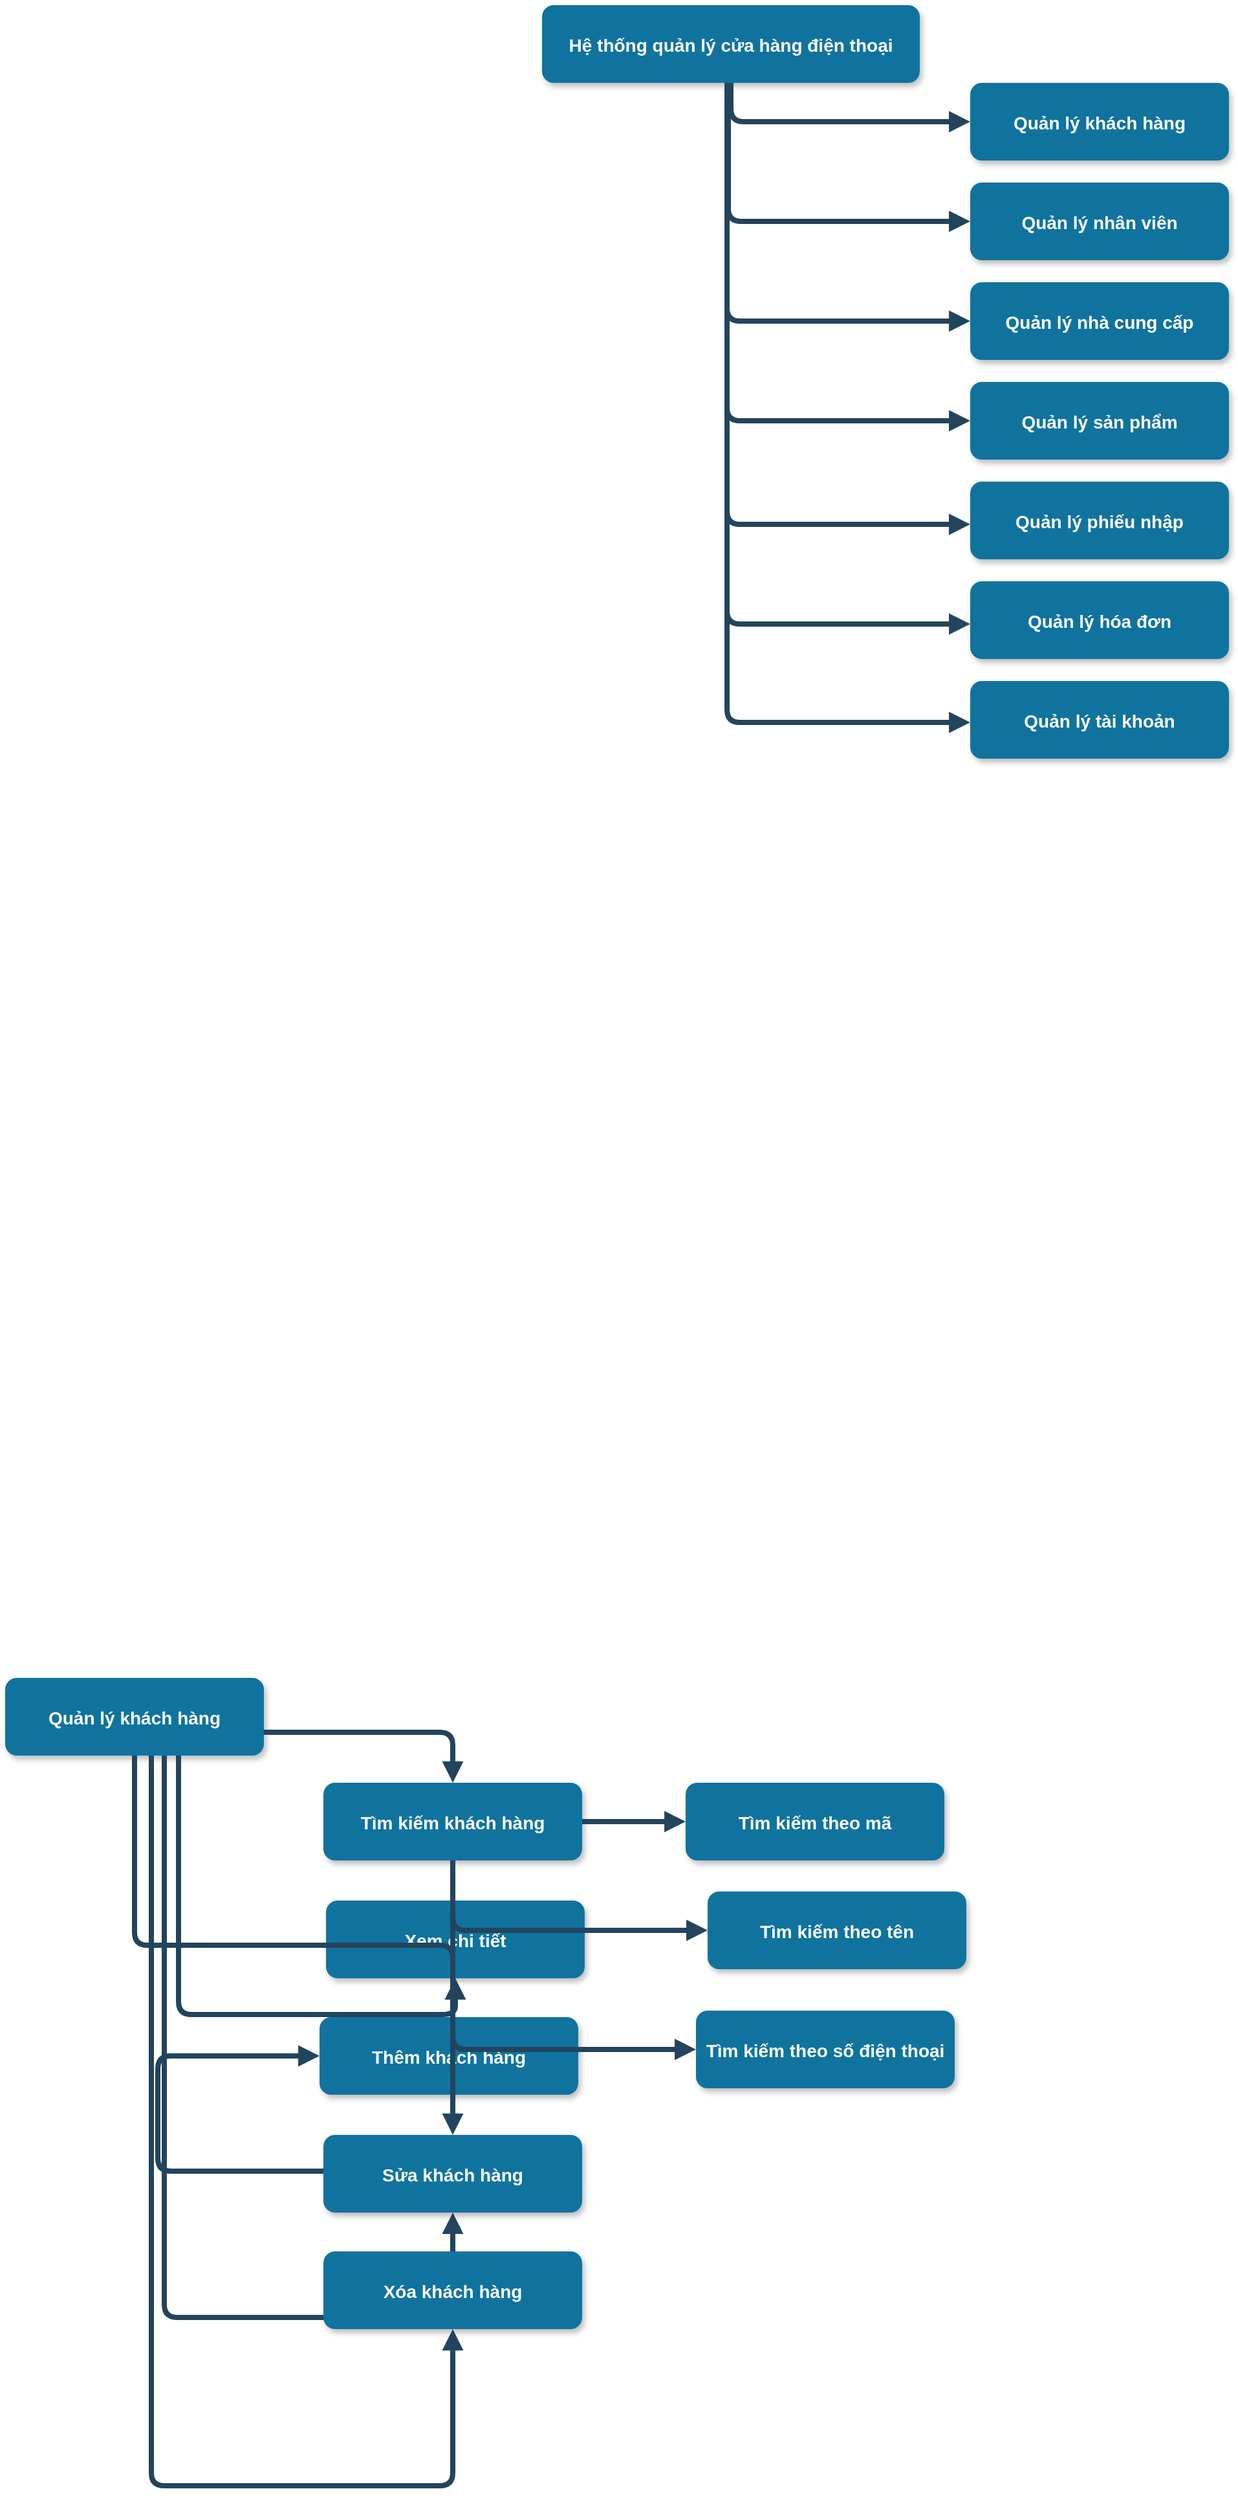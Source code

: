 <mxfile version="24.2.5" type="device">
  <diagram name="Page-1" id="97916047-d0de-89f5-080d-49f4d83e522f">
    <mxGraphModel dx="915" dy="683" grid="0" gridSize="10" guides="1" tooltips="1" connect="1" arrows="1" fold="1" page="1" pageScale="1.5" pageWidth="1169" pageHeight="827" background="none" math="0" shadow="0">
      <root>
        <mxCell id="0" />
        <mxCell id="1" parent="0" />
        <mxCell id="3" value="Hệ thống quản lý cửa hàng điện thoại" style="rounded=1;fillColor=#10739E;strokeColor=none;shadow=1;gradientColor=none;fontStyle=1;fontColor=#FFFFFF;fontSize=14;" parent="1" vertex="1">
          <mxGeometry x="707" y="134" width="292" height="60" as="geometry" />
        </mxCell>
        <mxCell id="4" value="Quản lý nhà cung cấp" style="rounded=1;fillColor=#10739E;strokeColor=none;shadow=1;gradientColor=none;fontStyle=1;fontColor=#FFFFFF;fontSize=14;" parent="1" vertex="1">
          <mxGeometry x="1038" y="348" width="200" height="60" as="geometry" />
        </mxCell>
        <mxCell id="5" value="Quản lý nhân viên" style="rounded=1;fillColor=#10739E;strokeColor=none;shadow=1;gradientColor=none;fontStyle=1;fontColor=#FFFFFF;fontSize=14;" parent="1" vertex="1">
          <mxGeometry x="1038" y="271" width="200" height="60" as="geometry" />
        </mxCell>
        <mxCell id="6" value="Quản lý khách hàng" style="rounded=1;fillColor=#10739E;strokeColor=none;shadow=1;gradientColor=none;fontStyle=1;fontColor=#FFFFFF;fontSize=14;" parent="1" vertex="1">
          <mxGeometry x="1038" y="194" width="200" height="60" as="geometry" />
        </mxCell>
        <mxCell id="30" value="" style="edgeStyle=elbowEdgeStyle;elbow=vertical;strokeWidth=4;endArrow=block;endFill=1;fontStyle=1;strokeColor=#23445D;" parent="1" target="5" edge="1">
          <mxGeometry x="22" y="165.5" width="100" height="100" as="geometry">
            <mxPoint x="851" y="194" as="sourcePoint" />
            <mxPoint x="1036" y="301" as="targetPoint" />
            <Array as="points">
              <mxPoint x="851" y="301" />
            </Array>
          </mxGeometry>
        </mxCell>
        <mxCell id="31" value="" style="edgeStyle=elbowEdgeStyle;elbow=vertical;strokeWidth=4;endArrow=block;endFill=1;fontStyle=1;strokeColor=#23445D;" parent="1" source="3" target="4" edge="1">
          <mxGeometry x="22" y="165.5" width="100" height="100" as="geometry">
            <mxPoint x="22" y="265.5" as="sourcePoint" />
            <mxPoint x="122" y="165.5" as="targetPoint" />
            <Array as="points">
              <mxPoint x="850" y="378" />
            </Array>
          </mxGeometry>
        </mxCell>
        <mxCell id="32" value="" style="edgeStyle=elbowEdgeStyle;elbow=vertical;strokeWidth=4;endArrow=block;endFill=1;fontStyle=1;strokeColor=#23445D;" parent="1" source="3" target="6" edge="1">
          <mxGeometry x="22" y="165.5" width="100" height="100" as="geometry">
            <mxPoint x="22" y="265.5" as="sourcePoint" />
            <mxPoint x="122" y="165.5" as="targetPoint" />
            <Array as="points">
              <mxPoint x="853" y="224" />
            </Array>
          </mxGeometry>
        </mxCell>
        <mxCell id="wI8GdyuR_HZxNZJ2gQvG-58" value="Quản lý sản phẩm" style="rounded=1;fillColor=#10739E;strokeColor=none;shadow=1;gradientColor=none;fontStyle=1;fontColor=#FFFFFF;fontSize=14;" vertex="1" parent="1">
          <mxGeometry x="1038" y="425" width="200" height="60" as="geometry" />
        </mxCell>
        <mxCell id="wI8GdyuR_HZxNZJ2gQvG-59" value="" style="edgeStyle=elbowEdgeStyle;elbow=vertical;strokeWidth=4;endArrow=block;endFill=1;fontStyle=1;strokeColor=#23445D;" edge="1" parent="1" target="wI8GdyuR_HZxNZJ2gQvG-58" source="3">
          <mxGeometry x="22" y="165.5" width="100" height="100" as="geometry">
            <mxPoint x="850" y="271" as="sourcePoint" />
            <mxPoint x="122" y="242.5" as="targetPoint" />
            <Array as="points">
              <mxPoint x="850" y="455" />
            </Array>
          </mxGeometry>
        </mxCell>
        <mxCell id="wI8GdyuR_HZxNZJ2gQvG-60" value="Quản lý phiếu nhập" style="rounded=1;fillColor=#10739E;strokeColor=none;shadow=1;gradientColor=none;fontStyle=1;fontColor=#FFFFFF;fontSize=14;" vertex="1" parent="1">
          <mxGeometry x="1038" y="502" width="200" height="60" as="geometry" />
        </mxCell>
        <mxCell id="wI8GdyuR_HZxNZJ2gQvG-61" value="" style="edgeStyle=elbowEdgeStyle;elbow=vertical;strokeWidth=4;endArrow=block;endFill=1;fontStyle=1;strokeColor=#23445D;" edge="1" parent="1" target="wI8GdyuR_HZxNZJ2gQvG-60" source="3">
          <mxGeometry x="22" y="165.5" width="100" height="100" as="geometry">
            <mxPoint x="850" y="274" as="sourcePoint" />
            <mxPoint x="122" y="322.5" as="targetPoint" />
            <Array as="points">
              <mxPoint x="850" y="535" />
            </Array>
          </mxGeometry>
        </mxCell>
        <mxCell id="wI8GdyuR_HZxNZJ2gQvG-62" value="Quản lý hóa đơn" style="rounded=1;fillColor=#10739E;strokeColor=none;shadow=1;gradientColor=none;fontStyle=1;fontColor=#FFFFFF;fontSize=14;" vertex="1" parent="1">
          <mxGeometry x="1038" y="579" width="200" height="60" as="geometry" />
        </mxCell>
        <mxCell id="wI8GdyuR_HZxNZJ2gQvG-63" value="" style="edgeStyle=elbowEdgeStyle;elbow=vertical;strokeWidth=4;endArrow=block;endFill=1;fontStyle=1;strokeColor=#23445D;" edge="1" parent="1" target="wI8GdyuR_HZxNZJ2gQvG-62" source="3">
          <mxGeometry x="22" y="165.5" width="100" height="100" as="geometry">
            <mxPoint x="850" y="271" as="sourcePoint" />
            <mxPoint x="122" y="399.5" as="targetPoint" />
            <Array as="points">
              <mxPoint x="850" y="612" />
            </Array>
          </mxGeometry>
        </mxCell>
        <mxCell id="wI8GdyuR_HZxNZJ2gQvG-64" value="Quản lý tài khoản" style="rounded=1;fillColor=#10739E;strokeColor=none;shadow=1;gradientColor=none;fontStyle=1;fontColor=#FFFFFF;fontSize=14;" vertex="1" parent="1">
          <mxGeometry x="1038" y="656" width="200" height="60" as="geometry" />
        </mxCell>
        <mxCell id="wI8GdyuR_HZxNZJ2gQvG-65" value="" style="edgeStyle=elbowEdgeStyle;elbow=vertical;strokeWidth=4;endArrow=block;endFill=1;fontStyle=1;strokeColor=#23445D;" edge="1" parent="1" target="wI8GdyuR_HZxNZJ2gQvG-64">
          <mxGeometry x="22" y="165.5" width="100" height="100" as="geometry">
            <mxPoint x="850" y="279" as="sourcePoint" />
            <mxPoint x="122" y="484.5" as="targetPoint" />
            <Array as="points">
              <mxPoint x="854" y="688" />
            </Array>
          </mxGeometry>
        </mxCell>
        <mxCell id="wI8GdyuR_HZxNZJ2gQvG-66" value="Tìm kiếm khách hàng" style="rounded=1;fillColor=#10739E;strokeColor=none;shadow=1;gradientColor=none;fontStyle=1;fontColor=#FFFFFF;fontSize=14;" vertex="1" parent="1">
          <mxGeometry x="538" y="1507" width="200" height="60" as="geometry" />
        </mxCell>
        <mxCell id="wI8GdyuR_HZxNZJ2gQvG-67" value="Quản lý khách hàng" style="rounded=1;fillColor=#10739E;strokeColor=none;shadow=1;gradientColor=none;fontStyle=1;fontColor=#FFFFFF;fontSize=14;" vertex="1" parent="1">
          <mxGeometry x="292" y="1426" width="200" height="60" as="geometry" />
        </mxCell>
        <mxCell id="wI8GdyuR_HZxNZJ2gQvG-68" value="" style="edgeStyle=elbowEdgeStyle;elbow=vertical;strokeWidth=4;endArrow=block;endFill=1;fontStyle=1;strokeColor=#23445D;" edge="1" parent="1" source="wI8GdyuR_HZxNZJ2gQvG-67" target="wI8GdyuR_HZxNZJ2gQvG-66">
          <mxGeometry x="22" y="165.5" width="100" height="100" as="geometry">
            <mxPoint x="441" y="1059" as="sourcePoint" />
            <mxPoint x="629" y="1468" as="targetPoint" />
            <Array as="points">
              <mxPoint x="445" y="1468" />
            </Array>
          </mxGeometry>
        </mxCell>
        <mxCell id="wI8GdyuR_HZxNZJ2gQvG-69" value="Thêm khách hàng" style="rounded=1;fillColor=#10739E;strokeColor=none;shadow=1;gradientColor=none;fontStyle=1;fontColor=#FFFFFF;fontSize=14;" vertex="1" parent="1">
          <mxGeometry x="535" y="1688" width="200" height="60" as="geometry" />
        </mxCell>
        <mxCell id="wI8GdyuR_HZxNZJ2gQvG-70" value="" style="edgeStyle=elbowEdgeStyle;elbow=vertical;strokeWidth=4;endArrow=block;endFill=1;fontStyle=1;strokeColor=#23445D;" edge="1" parent="1" target="wI8GdyuR_HZxNZJ2gQvG-69" source="wI8GdyuR_HZxNZJ2gQvG-76">
          <mxGeometry x="22" y="165.5" width="100" height="100" as="geometry">
            <mxPoint x="484" y="1559" as="sourcePoint" />
            <mxPoint x="621" y="1571" as="targetPoint" />
            <Array as="points">
              <mxPoint x="410" y="1807" />
            </Array>
          </mxGeometry>
        </mxCell>
        <mxCell id="wI8GdyuR_HZxNZJ2gQvG-71" value="Xem chi tiết" style="rounded=1;fillColor=#10739E;strokeColor=none;shadow=1;gradientColor=none;fontStyle=1;fontColor=#FFFFFF;fontSize=14;" vertex="1" parent="1">
          <mxGeometry x="540" y="1598" width="200" height="60" as="geometry" />
        </mxCell>
        <mxCell id="wI8GdyuR_HZxNZJ2gQvG-72" value="" style="edgeStyle=elbowEdgeStyle;elbow=vertical;strokeWidth=4;endArrow=block;endFill=1;fontStyle=1;strokeColor=#23445D;" edge="1" parent="1" target="wI8GdyuR_HZxNZJ2gQvG-71" source="wI8GdyuR_HZxNZJ2gQvG-67">
          <mxGeometry x="22" y="165.5" width="100" height="100" as="geometry">
            <mxPoint x="473" y="1674" as="sourcePoint" />
            <mxPoint x="610" y="1686" as="targetPoint" />
            <Array as="points">
              <mxPoint x="426" y="1686" />
            </Array>
          </mxGeometry>
        </mxCell>
        <mxCell id="wI8GdyuR_HZxNZJ2gQvG-74" value="Tìm kiếm theo mã" style="rounded=1;fillColor=#10739E;strokeColor=none;shadow=1;gradientColor=none;fontStyle=1;fontColor=#FFFFFF;fontSize=14;" vertex="1" parent="1">
          <mxGeometry x="818" y="1507" width="200" height="60" as="geometry" />
        </mxCell>
        <mxCell id="wI8GdyuR_HZxNZJ2gQvG-75" value="" style="edgeStyle=elbowEdgeStyle;elbow=vertical;strokeWidth=4;endArrow=block;endFill=1;fontStyle=1;strokeColor=#23445D;" edge="1" parent="1" target="wI8GdyuR_HZxNZJ2gQvG-74" source="wI8GdyuR_HZxNZJ2gQvG-66">
          <mxGeometry x="22" y="165.5" width="100" height="100" as="geometry">
            <mxPoint x="787" y="1365" as="sourcePoint" />
            <mxPoint x="971" y="1565" as="targetPoint" />
            <Array as="points">
              <mxPoint x="802" y="1537" />
              <mxPoint x="787" y="1565" />
            </Array>
          </mxGeometry>
        </mxCell>
        <mxCell id="wI8GdyuR_HZxNZJ2gQvG-77" value="" style="edgeStyle=elbowEdgeStyle;elbow=vertical;strokeWidth=4;endArrow=block;endFill=1;fontStyle=1;strokeColor=#23445D;" edge="1" parent="1" target="wI8GdyuR_HZxNZJ2gQvG-76" source="wI8GdyuR_HZxNZJ2gQvG-67">
          <mxGeometry x="22" y="165.5" width="100" height="100" as="geometry">
            <mxPoint x="415" y="1599" as="sourcePoint" />
            <mxPoint x="626" y="1684" as="targetPoint" />
            <Array as="points">
              <mxPoint x="415" y="1920" />
            </Array>
          </mxGeometry>
        </mxCell>
        <mxCell id="wI8GdyuR_HZxNZJ2gQvG-78" value="Xóa khách hàng" style="rounded=1;fillColor=#10739E;strokeColor=none;shadow=1;gradientColor=none;fontStyle=1;fontColor=#FFFFFF;fontSize=14;" vertex="1" parent="1">
          <mxGeometry x="538" y="1869" width="200" height="60" as="geometry" />
        </mxCell>
        <mxCell id="wI8GdyuR_HZxNZJ2gQvG-79" value="" style="edgeStyle=elbowEdgeStyle;elbow=vertical;strokeWidth=4;endArrow=block;endFill=1;fontStyle=1;strokeColor=#23445D;" edge="1" parent="1" target="wI8GdyuR_HZxNZJ2gQvG-78" source="wI8GdyuR_HZxNZJ2gQvG-67">
          <mxGeometry x="22" y="165.5" width="100" height="100" as="geometry">
            <mxPoint x="405" y="1729" as="sourcePoint" />
            <mxPoint x="616" y="1814" as="targetPoint" />
            <Array as="points">
              <mxPoint x="405" y="2050" />
            </Array>
          </mxGeometry>
        </mxCell>
        <mxCell id="wI8GdyuR_HZxNZJ2gQvG-80" value="Tìm kiếm theo tên" style="rounded=1;fillColor=#10739E;strokeColor=none;shadow=1;gradientColor=none;fontStyle=1;fontColor=#FFFFFF;fontSize=14;" vertex="1" parent="1">
          <mxGeometry x="835" y="1591" width="200" height="60" as="geometry" />
        </mxCell>
        <mxCell id="wI8GdyuR_HZxNZJ2gQvG-81" value="" style="edgeStyle=elbowEdgeStyle;elbow=vertical;strokeWidth=4;endArrow=block;endFill=1;fontStyle=1;strokeColor=#23445D;" edge="1" parent="1" target="wI8GdyuR_HZxNZJ2gQvG-80" source="wI8GdyuR_HZxNZJ2gQvG-66">
          <mxGeometry x="22" y="165.5" width="100" height="100" as="geometry">
            <mxPoint x="755" y="1621" as="sourcePoint" />
            <mxPoint x="988" y="1649" as="targetPoint" />
            <Array as="points">
              <mxPoint x="819" y="1621" />
              <mxPoint x="804" y="1649" />
            </Array>
          </mxGeometry>
        </mxCell>
        <mxCell id="wI8GdyuR_HZxNZJ2gQvG-82" value="Tìm kiếm theo số điện thoại" style="rounded=1;fillColor=#10739E;strokeColor=none;shadow=1;gradientColor=none;fontStyle=1;fontColor=#FFFFFF;fontSize=14;" vertex="1" parent="1">
          <mxGeometry x="826" y="1683" width="200" height="60" as="geometry" />
        </mxCell>
        <mxCell id="wI8GdyuR_HZxNZJ2gQvG-83" value="" style="edgeStyle=elbowEdgeStyle;elbow=vertical;strokeWidth=4;endArrow=block;endFill=1;fontStyle=1;strokeColor=#23445D;" edge="1" parent="1" target="wI8GdyuR_HZxNZJ2gQvG-82" source="wI8GdyuR_HZxNZJ2gQvG-66">
          <mxGeometry x="22" y="165.5" width="100" height="100" as="geometry">
            <mxPoint x="746" y="1713" as="sourcePoint" />
            <mxPoint x="979" y="1741" as="targetPoint" />
            <Array as="points">
              <mxPoint x="810" y="1713" />
              <mxPoint x="795" y="1741" />
            </Array>
          </mxGeometry>
        </mxCell>
        <mxCell id="wI8GdyuR_HZxNZJ2gQvG-84" value="" style="edgeStyle=elbowEdgeStyle;elbow=vertical;strokeWidth=4;endArrow=block;endFill=1;fontStyle=1;strokeColor=#23445D;" edge="1" parent="1" source="wI8GdyuR_HZxNZJ2gQvG-67" target="wI8GdyuR_HZxNZJ2gQvG-76">
          <mxGeometry x="22" y="165.5" width="100" height="100" as="geometry">
            <mxPoint x="410" y="1486" as="sourcePoint" />
            <mxPoint x="635" y="1746" as="targetPoint" />
            <Array as="points" />
          </mxGeometry>
        </mxCell>
        <mxCell id="wI8GdyuR_HZxNZJ2gQvG-76" value="Sửa khách hàng" style="rounded=1;fillColor=#10739E;strokeColor=none;shadow=1;gradientColor=none;fontStyle=1;fontColor=#FFFFFF;fontSize=14;" vertex="1" parent="1">
          <mxGeometry x="538" y="1779" width="200" height="60" as="geometry" />
        </mxCell>
      </root>
    </mxGraphModel>
  </diagram>
</mxfile>
